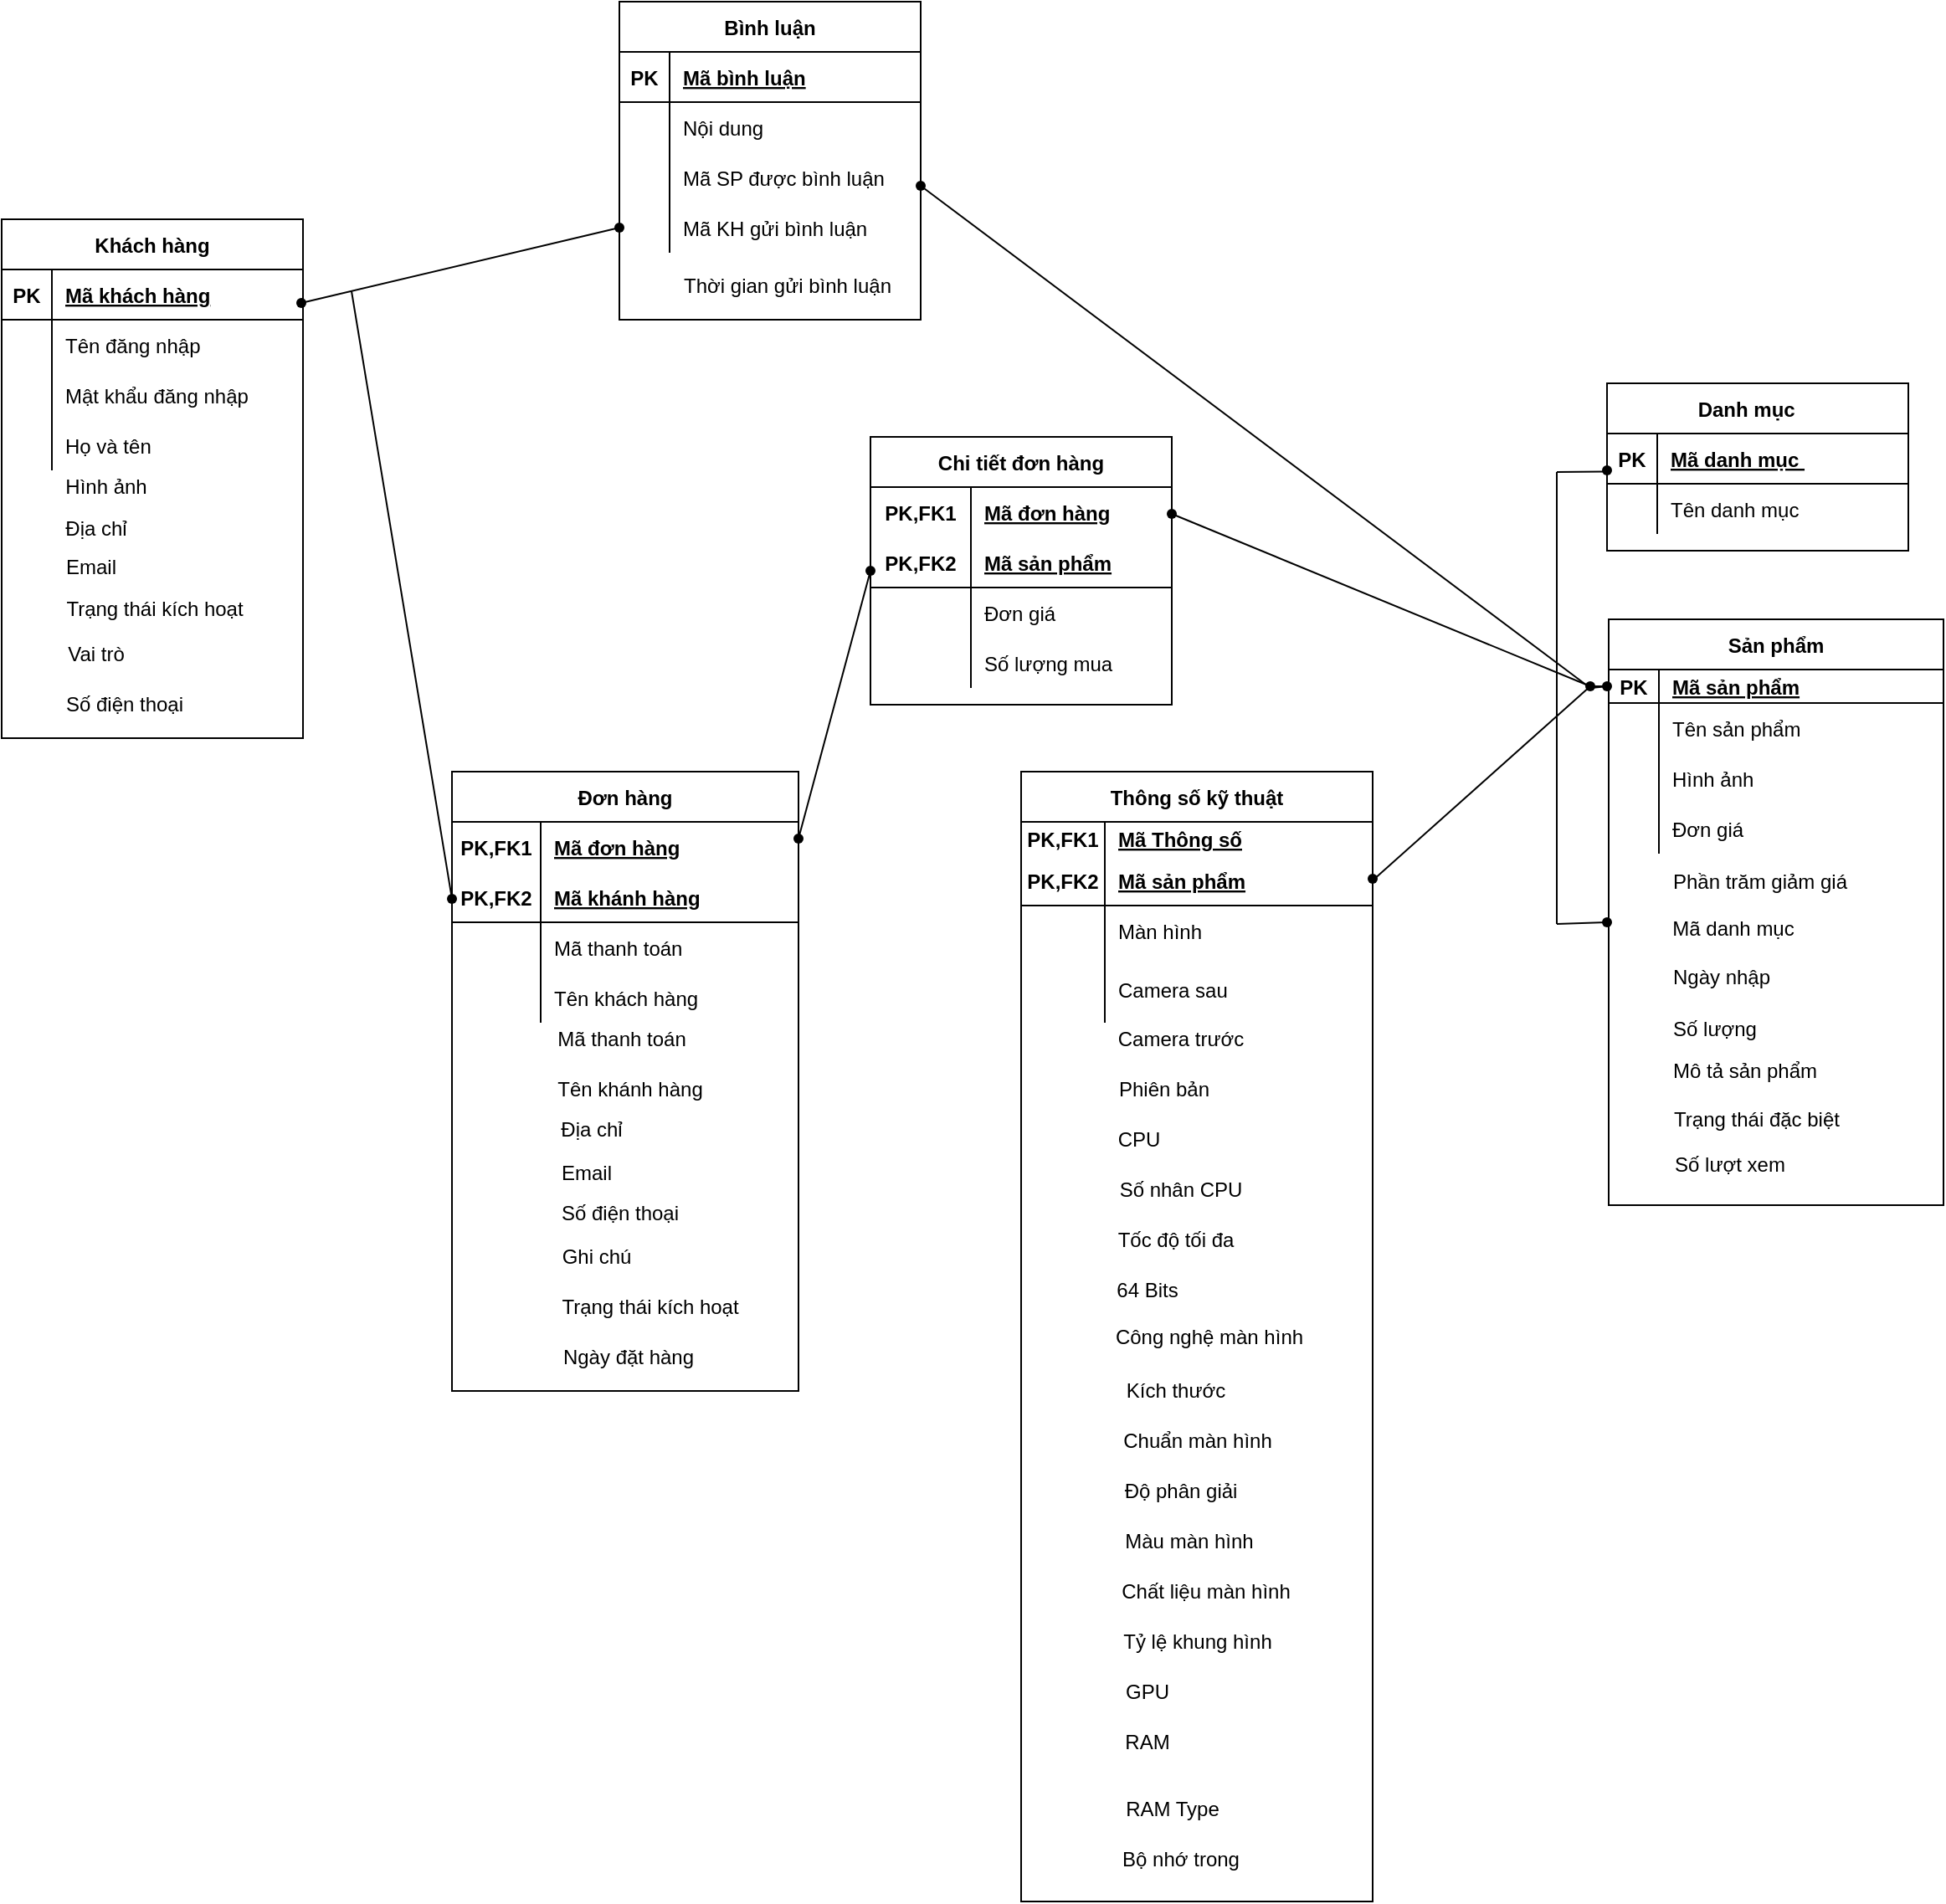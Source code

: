 <mxfile version="15.6.8" type="github"><diagram id="GGUj5eIi6p5LC9IgzSBA" name="Page-1"><mxGraphModel dx="2653" dy="881" grid="1" gridSize="10" guides="1" tooltips="1" connect="1" arrows="1" fold="1" page="1" pageScale="1" pageWidth="827" pageHeight="1169" math="0" shadow="0"><root><mxCell id="0"/><mxCell id="1" parent="0"/><mxCell id="laPyxiT6xSJ42g8x2N14-14" value="Thông số kỹ thuật" style="shape=table;startSize=30;container=1;collapsible=1;childLayout=tableLayout;fixedRows=1;rowLines=0;fontStyle=1;align=center;resizeLast=1;" parent="1" vertex="1"><mxGeometry x="-190" y="480" width="210" height="675" as="geometry"/></mxCell><mxCell id="laPyxiT6xSJ42g8x2N14-15" value="" style="shape=partialRectangle;collapsible=0;dropTarget=0;pointerEvents=0;fillColor=none;top=0;left=0;bottom=0;right=0;points=[[0,0.5],[1,0.5]];portConstraint=eastwest;" parent="laPyxiT6xSJ42g8x2N14-14" vertex="1"><mxGeometry y="30" width="210" height="20" as="geometry"/></mxCell><mxCell id="laPyxiT6xSJ42g8x2N14-16" value="PK,FK1" style="shape=partialRectangle;connectable=0;fillColor=none;top=0;left=0;bottom=0;right=0;fontStyle=1;overflow=hidden;" parent="laPyxiT6xSJ42g8x2N14-15" vertex="1"><mxGeometry width="50" height="20" as="geometry"><mxRectangle width="50" height="20" as="alternateBounds"/></mxGeometry></mxCell><mxCell id="laPyxiT6xSJ42g8x2N14-17" value="Mã Thông số" style="shape=partialRectangle;connectable=0;fillColor=none;top=0;left=0;bottom=0;right=0;align=left;spacingLeft=6;fontStyle=5;overflow=hidden;" parent="laPyxiT6xSJ42g8x2N14-15" vertex="1"><mxGeometry x="50" width="160" height="20" as="geometry"><mxRectangle width="160" height="20" as="alternateBounds"/></mxGeometry></mxCell><mxCell id="laPyxiT6xSJ42g8x2N14-18" value="" style="shape=partialRectangle;collapsible=0;dropTarget=0;pointerEvents=0;fillColor=none;top=0;left=0;bottom=1;right=0;points=[[0,0.5],[1,0.5]];portConstraint=eastwest;" parent="laPyxiT6xSJ42g8x2N14-14" vertex="1"><mxGeometry y="50" width="210" height="30" as="geometry"/></mxCell><mxCell id="laPyxiT6xSJ42g8x2N14-19" value="PK,FK2" style="shape=partialRectangle;connectable=0;fillColor=none;top=0;left=0;bottom=0;right=0;fontStyle=1;overflow=hidden;" parent="laPyxiT6xSJ42g8x2N14-18" vertex="1"><mxGeometry width="50" height="30" as="geometry"><mxRectangle width="50" height="30" as="alternateBounds"/></mxGeometry></mxCell><mxCell id="laPyxiT6xSJ42g8x2N14-20" value="Mã sản phẩm" style="shape=partialRectangle;connectable=0;fillColor=none;top=0;left=0;bottom=0;right=0;align=left;spacingLeft=6;fontStyle=5;overflow=hidden;" parent="laPyxiT6xSJ42g8x2N14-18" vertex="1"><mxGeometry x="50" width="160" height="30" as="geometry"><mxRectangle width="160" height="30" as="alternateBounds"/></mxGeometry></mxCell><mxCell id="laPyxiT6xSJ42g8x2N14-21" value="" style="shape=partialRectangle;collapsible=0;dropTarget=0;pointerEvents=0;fillColor=none;top=0;left=0;bottom=0;right=0;points=[[0,0.5],[1,0.5]];portConstraint=eastwest;" parent="laPyxiT6xSJ42g8x2N14-14" vertex="1"><mxGeometry y="80" width="210" height="30" as="geometry"/></mxCell><mxCell id="laPyxiT6xSJ42g8x2N14-22" value="" style="shape=partialRectangle;connectable=0;fillColor=none;top=0;left=0;bottom=0;right=0;editable=1;overflow=hidden;" parent="laPyxiT6xSJ42g8x2N14-21" vertex="1"><mxGeometry width="50" height="30" as="geometry"><mxRectangle width="50" height="30" as="alternateBounds"/></mxGeometry></mxCell><mxCell id="laPyxiT6xSJ42g8x2N14-23" value="Màn hình" style="shape=partialRectangle;connectable=0;fillColor=none;top=0;left=0;bottom=0;right=0;align=left;spacingLeft=6;overflow=hidden;" parent="laPyxiT6xSJ42g8x2N14-21" vertex="1"><mxGeometry x="50" width="160" height="30" as="geometry"><mxRectangle width="160" height="30" as="alternateBounds"/></mxGeometry></mxCell><mxCell id="laPyxiT6xSJ42g8x2N14-24" value="" style="shape=partialRectangle;collapsible=0;dropTarget=0;pointerEvents=0;fillColor=none;top=0;left=0;bottom=0;right=0;points=[[0,0.5],[1,0.5]];portConstraint=eastwest;" parent="laPyxiT6xSJ42g8x2N14-14" vertex="1"><mxGeometry y="110" width="210" height="40" as="geometry"/></mxCell><mxCell id="laPyxiT6xSJ42g8x2N14-25" value="" style="shape=partialRectangle;connectable=0;fillColor=none;top=0;left=0;bottom=0;right=0;editable=1;overflow=hidden;" parent="laPyxiT6xSJ42g8x2N14-24" vertex="1"><mxGeometry width="50" height="40" as="geometry"><mxRectangle width="50" height="40" as="alternateBounds"/></mxGeometry></mxCell><mxCell id="laPyxiT6xSJ42g8x2N14-26" value="Camera sau" style="shape=partialRectangle;connectable=0;fillColor=none;top=0;left=0;bottom=0;right=0;align=left;spacingLeft=6;overflow=hidden;" parent="laPyxiT6xSJ42g8x2N14-24" vertex="1"><mxGeometry x="50" width="160" height="40" as="geometry"><mxRectangle width="160" height="40" as="alternateBounds"/></mxGeometry></mxCell><mxCell id="laPyxiT6xSJ42g8x2N14-27" value="Danh mục    " style="shape=table;startSize=30;container=1;collapsible=1;childLayout=tableLayout;fixedRows=1;rowLines=0;fontStyle=1;align=center;resizeLast=1;" parent="1" vertex="1"><mxGeometry x="160" y="248" width="180" height="100" as="geometry"/></mxCell><mxCell id="laPyxiT6xSJ42g8x2N14-28" value="" style="shape=partialRectangle;collapsible=0;dropTarget=0;pointerEvents=0;fillColor=none;top=0;left=0;bottom=1;right=0;points=[[0,0.5],[1,0.5]];portConstraint=eastwest;" parent="laPyxiT6xSJ42g8x2N14-27" vertex="1"><mxGeometry y="30" width="180" height="30" as="geometry"/></mxCell><mxCell id="laPyxiT6xSJ42g8x2N14-29" value="PK" style="shape=partialRectangle;connectable=0;fillColor=none;top=0;left=0;bottom=0;right=0;fontStyle=1;overflow=hidden;" parent="laPyxiT6xSJ42g8x2N14-28" vertex="1"><mxGeometry width="30" height="30" as="geometry"><mxRectangle width="30" height="30" as="alternateBounds"/></mxGeometry></mxCell><mxCell id="laPyxiT6xSJ42g8x2N14-30" value="Mã danh mục " style="shape=partialRectangle;connectable=0;fillColor=none;top=0;left=0;bottom=0;right=0;align=left;spacingLeft=6;fontStyle=5;overflow=hidden;" parent="laPyxiT6xSJ42g8x2N14-28" vertex="1"><mxGeometry x="30" width="150" height="30" as="geometry"><mxRectangle width="150" height="30" as="alternateBounds"/></mxGeometry></mxCell><mxCell id="laPyxiT6xSJ42g8x2N14-31" value="" style="shape=partialRectangle;collapsible=0;dropTarget=0;pointerEvents=0;fillColor=none;top=0;left=0;bottom=0;right=0;points=[[0,0.5],[1,0.5]];portConstraint=eastwest;" parent="laPyxiT6xSJ42g8x2N14-27" vertex="1"><mxGeometry y="60" width="180" height="30" as="geometry"/></mxCell><mxCell id="laPyxiT6xSJ42g8x2N14-32" value="" style="shape=partialRectangle;connectable=0;fillColor=none;top=0;left=0;bottom=0;right=0;editable=1;overflow=hidden;" parent="laPyxiT6xSJ42g8x2N14-31" vertex="1"><mxGeometry width="30" height="30" as="geometry"><mxRectangle width="30" height="30" as="alternateBounds"/></mxGeometry></mxCell><mxCell id="laPyxiT6xSJ42g8x2N14-33" value="Tên danh mục" style="shape=partialRectangle;connectable=0;fillColor=none;top=0;left=0;bottom=0;right=0;align=left;spacingLeft=6;overflow=hidden;" parent="laPyxiT6xSJ42g8x2N14-31" vertex="1"><mxGeometry x="30" width="150" height="30" as="geometry"><mxRectangle width="150" height="30" as="alternateBounds"/></mxGeometry></mxCell><mxCell id="laPyxiT6xSJ42g8x2N14-40" value="Sản phẩm" style="shape=table;startSize=30;container=1;collapsible=1;childLayout=tableLayout;fixedRows=1;rowLines=0;fontStyle=1;align=center;resizeLast=1;" parent="1" vertex="1"><mxGeometry x="161" y="389" width="200" height="350" as="geometry"/></mxCell><mxCell id="laPyxiT6xSJ42g8x2N14-41" value="" style="shape=partialRectangle;collapsible=0;dropTarget=0;pointerEvents=0;fillColor=none;top=0;left=0;bottom=1;right=0;points=[[0,0.5],[1,0.5]];portConstraint=eastwest;" parent="laPyxiT6xSJ42g8x2N14-40" vertex="1"><mxGeometry y="30" width="200" height="20" as="geometry"/></mxCell><mxCell id="laPyxiT6xSJ42g8x2N14-42" value="PK" style="shape=partialRectangle;connectable=0;fillColor=none;top=0;left=0;bottom=0;right=0;fontStyle=1;overflow=hidden;" parent="laPyxiT6xSJ42g8x2N14-41" vertex="1"><mxGeometry width="30" height="20" as="geometry"><mxRectangle width="30" height="20" as="alternateBounds"/></mxGeometry></mxCell><mxCell id="laPyxiT6xSJ42g8x2N14-43" value="Mã sản phẩm" style="shape=partialRectangle;connectable=0;fillColor=none;top=0;left=0;bottom=0;right=0;align=left;spacingLeft=6;fontStyle=5;overflow=hidden;" parent="laPyxiT6xSJ42g8x2N14-41" vertex="1"><mxGeometry x="30" width="170" height="20" as="geometry"><mxRectangle width="170" height="20" as="alternateBounds"/></mxGeometry></mxCell><mxCell id="laPyxiT6xSJ42g8x2N14-44" value="" style="shape=partialRectangle;collapsible=0;dropTarget=0;pointerEvents=0;fillColor=none;top=0;left=0;bottom=0;right=0;points=[[0,0.5],[1,0.5]];portConstraint=eastwest;" parent="laPyxiT6xSJ42g8x2N14-40" vertex="1"><mxGeometry y="50" width="200" height="30" as="geometry"/></mxCell><mxCell id="laPyxiT6xSJ42g8x2N14-45" value="" style="shape=partialRectangle;connectable=0;fillColor=none;top=0;left=0;bottom=0;right=0;editable=1;overflow=hidden;" parent="laPyxiT6xSJ42g8x2N14-44" vertex="1"><mxGeometry width="30" height="30" as="geometry"><mxRectangle width="30" height="30" as="alternateBounds"/></mxGeometry></mxCell><mxCell id="laPyxiT6xSJ42g8x2N14-46" value="Tên sản phẩm " style="shape=partialRectangle;connectable=0;fillColor=none;top=0;left=0;bottom=0;right=0;align=left;spacingLeft=6;overflow=hidden;" parent="laPyxiT6xSJ42g8x2N14-44" vertex="1"><mxGeometry x="30" width="170" height="30" as="geometry"><mxRectangle width="170" height="30" as="alternateBounds"/></mxGeometry></mxCell><mxCell id="laPyxiT6xSJ42g8x2N14-47" value="" style="shape=partialRectangle;collapsible=0;dropTarget=0;pointerEvents=0;fillColor=none;top=0;left=0;bottom=0;right=0;points=[[0,0.5],[1,0.5]];portConstraint=eastwest;" parent="laPyxiT6xSJ42g8x2N14-40" vertex="1"><mxGeometry y="80" width="200" height="30" as="geometry"/></mxCell><mxCell id="laPyxiT6xSJ42g8x2N14-48" value="" style="shape=partialRectangle;connectable=0;fillColor=none;top=0;left=0;bottom=0;right=0;editable=1;overflow=hidden;" parent="laPyxiT6xSJ42g8x2N14-47" vertex="1"><mxGeometry width="30" height="30" as="geometry"><mxRectangle width="30" height="30" as="alternateBounds"/></mxGeometry></mxCell><mxCell id="laPyxiT6xSJ42g8x2N14-49" value="Hình ảnh" style="shape=partialRectangle;connectable=0;fillColor=none;top=0;left=0;bottom=0;right=0;align=left;spacingLeft=6;overflow=hidden;" parent="laPyxiT6xSJ42g8x2N14-47" vertex="1"><mxGeometry x="30" width="170" height="30" as="geometry"><mxRectangle width="170" height="30" as="alternateBounds"/></mxGeometry></mxCell><mxCell id="laPyxiT6xSJ42g8x2N14-50" value="" style="shape=partialRectangle;collapsible=0;dropTarget=0;pointerEvents=0;fillColor=none;top=0;left=0;bottom=0;right=0;points=[[0,0.5],[1,0.5]];portConstraint=eastwest;" parent="laPyxiT6xSJ42g8x2N14-40" vertex="1"><mxGeometry y="110" width="200" height="30" as="geometry"/></mxCell><mxCell id="laPyxiT6xSJ42g8x2N14-51" value="" style="shape=partialRectangle;connectable=0;fillColor=none;top=0;left=0;bottom=0;right=0;editable=1;overflow=hidden;" parent="laPyxiT6xSJ42g8x2N14-50" vertex="1"><mxGeometry width="30" height="30" as="geometry"><mxRectangle width="30" height="30" as="alternateBounds"/></mxGeometry></mxCell><mxCell id="laPyxiT6xSJ42g8x2N14-52" value="Đơn giá" style="shape=partialRectangle;connectable=0;fillColor=none;top=0;left=0;bottom=0;right=0;align=left;spacingLeft=6;overflow=hidden;" parent="laPyxiT6xSJ42g8x2N14-50" vertex="1"><mxGeometry x="30" width="170" height="30" as="geometry"><mxRectangle width="170" height="30" as="alternateBounds"/></mxGeometry></mxCell><mxCell id="laPyxiT6xSJ42g8x2N14-54" value="Phần trăm giảm giá" style="text;html=1;align=center;verticalAlign=middle;resizable=0;points=[];autosize=1;strokeColor=none;fillColor=none;" parent="1" vertex="1"><mxGeometry x="191" y="536" width="120" height="20" as="geometry"/></mxCell><mxCell id="laPyxiT6xSJ42g8x2N14-55" value="Mã danh mục" style="text;html=1;align=center;verticalAlign=middle;resizable=0;points=[];autosize=1;strokeColor=none;fillColor=none;" parent="1" vertex="1"><mxGeometry x="190" y="564" width="90" height="20" as="geometry"/></mxCell><mxCell id="laPyxiT6xSJ42g8x2N14-56" value="Ngày nhập" style="text;html=1;align=center;verticalAlign=middle;resizable=0;points=[];autosize=1;strokeColor=none;fillColor=none;" parent="1" vertex="1"><mxGeometry x="193" y="593" width="70" height="20" as="geometry"/></mxCell><mxCell id="laPyxiT6xSJ42g8x2N14-57" value="Mô tả sản phẩm" style="text;html=1;align=center;verticalAlign=middle;resizable=0;points=[];autosize=1;strokeColor=none;fillColor=none;" parent="1" vertex="1"><mxGeometry x="192" y="649" width="100" height="20" as="geometry"/></mxCell><mxCell id="laPyxiT6xSJ42g8x2N14-58" value="Trạng thái đặc biệt" style="text;html=1;align=center;verticalAlign=middle;resizable=0;points=[];autosize=1;strokeColor=none;fillColor=none;" parent="1" vertex="1"><mxGeometry x="194" y="678" width="110" height="20" as="geometry"/></mxCell><mxCell id="laPyxiT6xSJ42g8x2N14-60" value="Số lượt xem" style="text;html=1;align=center;verticalAlign=middle;resizable=0;points=[];autosize=1;strokeColor=none;fillColor=none;" parent="1" vertex="1"><mxGeometry x="193" y="705" width="80" height="20" as="geometry"/></mxCell><mxCell id="laPyxiT6xSJ42g8x2N14-61" value="Camera trước" style="text;html=1;align=center;verticalAlign=middle;resizable=0;points=[];autosize=1;strokeColor=none;fillColor=none;" parent="1" vertex="1"><mxGeometry x="-140" y="630" width="90" height="20" as="geometry"/></mxCell><mxCell id="laPyxiT6xSJ42g8x2N14-62" value="Phiên bản" style="text;html=1;align=center;verticalAlign=middle;resizable=0;points=[];autosize=1;strokeColor=none;fillColor=none;" parent="1" vertex="1"><mxGeometry x="-140" y="660" width="70" height="20" as="geometry"/></mxCell><mxCell id="laPyxiT6xSJ42g8x2N14-63" value="CPU" style="text;html=1;align=center;verticalAlign=middle;resizable=0;points=[];autosize=1;strokeColor=none;fillColor=none;" parent="1" vertex="1"><mxGeometry x="-140" y="690" width="40" height="20" as="geometry"/></mxCell><mxCell id="laPyxiT6xSJ42g8x2N14-64" value="Số nhân CPU" style="text;html=1;align=center;verticalAlign=middle;resizable=0;points=[];autosize=1;strokeColor=none;fillColor=none;" parent="1" vertex="1"><mxGeometry x="-140" y="720" width="90" height="20" as="geometry"/></mxCell><mxCell id="laPyxiT6xSJ42g8x2N14-65" value="Tốc độ tối đa" style="text;html=1;align=center;verticalAlign=middle;resizable=0;points=[];autosize=1;strokeColor=none;fillColor=none;" parent="1" vertex="1"><mxGeometry x="-143" y="750" width="90" height="20" as="geometry"/></mxCell><mxCell id="laPyxiT6xSJ42g8x2N14-66" value="64 Bits" style="text;html=1;align=center;verticalAlign=middle;resizable=0;points=[];autosize=1;strokeColor=none;fillColor=none;" parent="1" vertex="1"><mxGeometry x="-140" y="780" width="50" height="20" as="geometry"/></mxCell><mxCell id="laPyxiT6xSJ42g8x2N14-67" value="Công nghệ màn hình" style="text;html=1;align=center;verticalAlign=middle;resizable=0;points=[];autosize=1;strokeColor=none;fillColor=none;" parent="1" vertex="1"><mxGeometry x="-143" y="807.5" width="130" height="20" as="geometry"/></mxCell><mxCell id="laPyxiT6xSJ42g8x2N14-68" value="Kích thước" style="text;html=1;align=center;verticalAlign=middle;resizable=0;points=[];autosize=1;strokeColor=none;fillColor=none;" parent="1" vertex="1"><mxGeometry x="-133" y="840" width="70" height="20" as="geometry"/></mxCell><mxCell id="laPyxiT6xSJ42g8x2N14-69" value="Chuẩn màn hình" style="text;html=1;align=center;verticalAlign=middle;resizable=0;points=[];autosize=1;strokeColor=none;fillColor=none;" parent="1" vertex="1"><mxGeometry x="-135" y="870" width="100" height="20" as="geometry"/></mxCell><mxCell id="laPyxiT6xSJ42g8x2N14-70" value="Độ phân giải" style="text;html=1;align=center;verticalAlign=middle;resizable=0;points=[];autosize=1;strokeColor=none;fillColor=none;" parent="1" vertex="1"><mxGeometry x="-135" y="900" width="80" height="20" as="geometry"/></mxCell><mxCell id="laPyxiT6xSJ42g8x2N14-71" value="Màu màn hình" style="text;html=1;align=center;verticalAlign=middle;resizable=0;points=[];autosize=1;strokeColor=none;fillColor=none;" parent="1" vertex="1"><mxGeometry x="-135" y="930" width="90" height="20" as="geometry"/></mxCell><mxCell id="laPyxiT6xSJ42g8x2N14-72" value="Chất liệu màn hình" style="text;html=1;align=center;verticalAlign=middle;resizable=0;points=[];autosize=1;strokeColor=none;fillColor=none;" parent="1" vertex="1"><mxGeometry x="-140" y="960" width="120" height="20" as="geometry"/></mxCell><mxCell id="laPyxiT6xSJ42g8x2N14-73" value="Tỷ lệ khung hình" style="text;html=1;align=center;verticalAlign=middle;resizable=0;points=[];autosize=1;strokeColor=none;fillColor=none;" parent="1" vertex="1"><mxGeometry x="-135" y="990" width="100" height="20" as="geometry"/></mxCell><mxCell id="laPyxiT6xSJ42g8x2N14-74" value="GPU" style="text;html=1;align=center;verticalAlign=middle;resizable=0;points=[];autosize=1;strokeColor=none;fillColor=none;" parent="1" vertex="1"><mxGeometry x="-135" y="1020" width="40" height="20" as="geometry"/></mxCell><mxCell id="laPyxiT6xSJ42g8x2N14-75" value="RAM" style="text;html=1;align=center;verticalAlign=middle;resizable=0;points=[];autosize=1;strokeColor=none;fillColor=none;" parent="1" vertex="1"><mxGeometry x="-135" y="1050" width="40" height="20" as="geometry"/></mxCell><mxCell id="laPyxiT6xSJ42g8x2N14-76" value="RAM Type" style="text;html=1;align=center;verticalAlign=middle;resizable=0;points=[];autosize=1;strokeColor=none;fillColor=none;" parent="1" vertex="1"><mxGeometry x="-135" y="1090" width="70" height="20" as="geometry"/></mxCell><mxCell id="laPyxiT6xSJ42g8x2N14-77" value="Bộ nhớ trong" style="text;html=1;align=center;verticalAlign=middle;resizable=0;points=[];autosize=1;strokeColor=none;fillColor=none;" parent="1" vertex="1"><mxGeometry x="-140" y="1120" width="90" height="20" as="geometry"/></mxCell><mxCell id="laPyxiT6xSJ42g8x2N14-83" value="Khách hàng" style="shape=table;startSize=30;container=1;collapsible=1;childLayout=tableLayout;fixedRows=1;rowLines=0;fontStyle=1;align=center;resizeLast=1;" parent="1" vertex="1"><mxGeometry x="-799" y="150" width="180" height="310" as="geometry"><mxRectangle x="-100" y="50" width="100" height="30" as="alternateBounds"/></mxGeometry></mxCell><mxCell id="laPyxiT6xSJ42g8x2N14-84" value="" style="shape=partialRectangle;collapsible=0;dropTarget=0;pointerEvents=0;fillColor=none;top=0;left=0;bottom=1;right=0;points=[[0,0.5],[1,0.5]];portConstraint=eastwest;" parent="laPyxiT6xSJ42g8x2N14-83" vertex="1"><mxGeometry y="30" width="180" height="30" as="geometry"/></mxCell><mxCell id="laPyxiT6xSJ42g8x2N14-85" value="PK" style="shape=partialRectangle;connectable=0;fillColor=none;top=0;left=0;bottom=0;right=0;fontStyle=1;overflow=hidden;" parent="laPyxiT6xSJ42g8x2N14-84" vertex="1"><mxGeometry width="30" height="30" as="geometry"><mxRectangle width="30" height="30" as="alternateBounds"/></mxGeometry></mxCell><mxCell id="laPyxiT6xSJ42g8x2N14-86" value="Mã khách hàng" style="shape=partialRectangle;connectable=0;fillColor=none;top=0;left=0;bottom=0;right=0;align=left;spacingLeft=6;fontStyle=5;overflow=hidden;" parent="laPyxiT6xSJ42g8x2N14-84" vertex="1"><mxGeometry x="30" width="150" height="30" as="geometry"><mxRectangle width="150" height="30" as="alternateBounds"/></mxGeometry></mxCell><mxCell id="laPyxiT6xSJ42g8x2N14-87" value="" style="shape=partialRectangle;collapsible=0;dropTarget=0;pointerEvents=0;fillColor=none;top=0;left=0;bottom=0;right=0;points=[[0,0.5],[1,0.5]];portConstraint=eastwest;" parent="laPyxiT6xSJ42g8x2N14-83" vertex="1"><mxGeometry y="60" width="180" height="30" as="geometry"/></mxCell><mxCell id="laPyxiT6xSJ42g8x2N14-88" value="" style="shape=partialRectangle;connectable=0;fillColor=none;top=0;left=0;bottom=0;right=0;editable=1;overflow=hidden;" parent="laPyxiT6xSJ42g8x2N14-87" vertex="1"><mxGeometry width="30" height="30" as="geometry"><mxRectangle width="30" height="30" as="alternateBounds"/></mxGeometry></mxCell><mxCell id="laPyxiT6xSJ42g8x2N14-89" value="Tên đăng nhập" style="shape=partialRectangle;connectable=0;fillColor=none;top=0;left=0;bottom=0;right=0;align=left;spacingLeft=6;overflow=hidden;" parent="laPyxiT6xSJ42g8x2N14-87" vertex="1"><mxGeometry x="30" width="150" height="30" as="geometry"><mxRectangle width="150" height="30" as="alternateBounds"/></mxGeometry></mxCell><mxCell id="laPyxiT6xSJ42g8x2N14-90" value="" style="shape=partialRectangle;collapsible=0;dropTarget=0;pointerEvents=0;fillColor=none;top=0;left=0;bottom=0;right=0;points=[[0,0.5],[1,0.5]];portConstraint=eastwest;" parent="laPyxiT6xSJ42g8x2N14-83" vertex="1"><mxGeometry y="90" width="180" height="30" as="geometry"/></mxCell><mxCell id="laPyxiT6xSJ42g8x2N14-91" value="" style="shape=partialRectangle;connectable=0;fillColor=none;top=0;left=0;bottom=0;right=0;editable=1;overflow=hidden;" parent="laPyxiT6xSJ42g8x2N14-90" vertex="1"><mxGeometry width="30" height="30" as="geometry"><mxRectangle width="30" height="30" as="alternateBounds"/></mxGeometry></mxCell><mxCell id="laPyxiT6xSJ42g8x2N14-92" value="Mật khẩu đăng nhập" style="shape=partialRectangle;connectable=0;fillColor=none;top=0;left=0;bottom=0;right=0;align=left;spacingLeft=6;overflow=hidden;" parent="laPyxiT6xSJ42g8x2N14-90" vertex="1"><mxGeometry x="30" width="150" height="30" as="geometry"><mxRectangle width="150" height="30" as="alternateBounds"/></mxGeometry></mxCell><mxCell id="laPyxiT6xSJ42g8x2N14-93" value="" style="shape=partialRectangle;collapsible=0;dropTarget=0;pointerEvents=0;fillColor=none;top=0;left=0;bottom=0;right=0;points=[[0,0.5],[1,0.5]];portConstraint=eastwest;" parent="laPyxiT6xSJ42g8x2N14-83" vertex="1"><mxGeometry y="120" width="180" height="30" as="geometry"/></mxCell><mxCell id="laPyxiT6xSJ42g8x2N14-94" value="" style="shape=partialRectangle;connectable=0;fillColor=none;top=0;left=0;bottom=0;right=0;editable=1;overflow=hidden;" parent="laPyxiT6xSJ42g8x2N14-93" vertex="1"><mxGeometry width="30" height="30" as="geometry"><mxRectangle width="30" height="30" as="alternateBounds"/></mxGeometry></mxCell><mxCell id="laPyxiT6xSJ42g8x2N14-95" value="Họ và tên" style="shape=partialRectangle;connectable=0;fillColor=none;top=0;left=0;bottom=0;right=0;align=left;spacingLeft=6;overflow=hidden;" parent="laPyxiT6xSJ42g8x2N14-93" vertex="1"><mxGeometry x="30" width="150" height="30" as="geometry"><mxRectangle width="150" height="30" as="alternateBounds"/></mxGeometry></mxCell><mxCell id="laPyxiT6xSJ42g8x2N14-100" value="Hình ảnh" style="text;html=1;align=center;verticalAlign=middle;resizable=0;points=[];autosize=1;strokeColor=none;fillColor=none;" parent="1" vertex="1"><mxGeometry x="-767" y="300" width="60" height="20" as="geometry"/></mxCell><mxCell id="laPyxiT6xSJ42g8x2N14-101" value="Email" style="text;html=1;align=center;verticalAlign=middle;resizable=0;points=[];autosize=1;strokeColor=none;fillColor=none;" parent="1" vertex="1"><mxGeometry x="-771" y="348" width="50" height="20" as="geometry"/></mxCell><mxCell id="laPyxiT6xSJ42g8x2N14-102" value="Địa chỉ" style="text;html=1;align=center;verticalAlign=middle;resizable=0;points=[];autosize=1;strokeColor=none;fillColor=none;" parent="1" vertex="1"><mxGeometry x="-768" y="325" width="50" height="20" as="geometry"/></mxCell><mxCell id="laPyxiT6xSJ42g8x2N14-103" value="Trạng thái kích hoạt" style="text;html=1;align=center;verticalAlign=middle;resizable=0;points=[];autosize=1;strokeColor=none;fillColor=none;" parent="1" vertex="1"><mxGeometry x="-768" y="373" width="120" height="20" as="geometry"/></mxCell><mxCell id="laPyxiT6xSJ42g8x2N14-104" value="Vai trò" style="text;html=1;align=center;verticalAlign=middle;resizable=0;points=[];autosize=1;strokeColor=none;fillColor=none;" parent="1" vertex="1"><mxGeometry x="-768" y="400" width="50" height="20" as="geometry"/></mxCell><mxCell id="laPyxiT6xSJ42g8x2N14-105" value="Đơn hàng" style="shape=table;startSize=30;container=1;collapsible=1;childLayout=tableLayout;fixedRows=1;rowLines=0;fontStyle=1;align=center;resizeLast=1;" parent="1" vertex="1"><mxGeometry x="-530" y="480" width="207" height="370" as="geometry"/></mxCell><mxCell id="laPyxiT6xSJ42g8x2N14-106" value="" style="shape=partialRectangle;collapsible=0;dropTarget=0;pointerEvents=0;fillColor=none;top=0;left=0;bottom=0;right=0;points=[[0,0.5],[1,0.5]];portConstraint=eastwest;" parent="laPyxiT6xSJ42g8x2N14-105" vertex="1"><mxGeometry y="30" width="207" height="30" as="geometry"/></mxCell><mxCell id="laPyxiT6xSJ42g8x2N14-107" value="PK,FK1" style="shape=partialRectangle;connectable=0;fillColor=none;top=0;left=0;bottom=0;right=0;fontStyle=1;overflow=hidden;" parent="laPyxiT6xSJ42g8x2N14-106" vertex="1"><mxGeometry width="53" height="30" as="geometry"><mxRectangle width="53" height="30" as="alternateBounds"/></mxGeometry></mxCell><mxCell id="laPyxiT6xSJ42g8x2N14-108" value="Mã đơn hàng" style="shape=partialRectangle;connectable=0;fillColor=none;top=0;left=0;bottom=0;right=0;align=left;spacingLeft=6;fontStyle=5;overflow=hidden;" parent="laPyxiT6xSJ42g8x2N14-106" vertex="1"><mxGeometry x="53" width="154" height="30" as="geometry"><mxRectangle width="154" height="30" as="alternateBounds"/></mxGeometry></mxCell><mxCell id="laPyxiT6xSJ42g8x2N14-109" value="" style="shape=partialRectangle;collapsible=0;dropTarget=0;pointerEvents=0;fillColor=none;top=0;left=0;bottom=1;right=0;points=[[0,0.5],[1,0.5]];portConstraint=eastwest;" parent="laPyxiT6xSJ42g8x2N14-105" vertex="1"><mxGeometry y="60" width="207" height="30" as="geometry"/></mxCell><mxCell id="laPyxiT6xSJ42g8x2N14-110" value="PK,FK2" style="shape=partialRectangle;connectable=0;fillColor=none;top=0;left=0;bottom=0;right=0;fontStyle=1;overflow=hidden;" parent="laPyxiT6xSJ42g8x2N14-109" vertex="1"><mxGeometry width="53" height="30" as="geometry"><mxRectangle width="53" height="30" as="alternateBounds"/></mxGeometry></mxCell><mxCell id="laPyxiT6xSJ42g8x2N14-111" value="Mã khánh hàng" style="shape=partialRectangle;connectable=0;fillColor=none;top=0;left=0;bottom=0;right=0;align=left;spacingLeft=6;fontStyle=5;overflow=hidden;" parent="laPyxiT6xSJ42g8x2N14-109" vertex="1"><mxGeometry x="53" width="154" height="30" as="geometry"><mxRectangle width="154" height="30" as="alternateBounds"/></mxGeometry></mxCell><mxCell id="laPyxiT6xSJ42g8x2N14-112" value="" style="shape=partialRectangle;collapsible=0;dropTarget=0;pointerEvents=0;fillColor=none;top=0;left=0;bottom=0;right=0;points=[[0,0.5],[1,0.5]];portConstraint=eastwest;" parent="laPyxiT6xSJ42g8x2N14-105" vertex="1"><mxGeometry y="90" width="207" height="30" as="geometry"/></mxCell><mxCell id="laPyxiT6xSJ42g8x2N14-113" value="" style="shape=partialRectangle;connectable=0;fillColor=none;top=0;left=0;bottom=0;right=0;editable=1;overflow=hidden;" parent="laPyxiT6xSJ42g8x2N14-112" vertex="1"><mxGeometry width="53" height="30" as="geometry"><mxRectangle width="53" height="30" as="alternateBounds"/></mxGeometry></mxCell><mxCell id="laPyxiT6xSJ42g8x2N14-114" value="Mã thanh toán" style="shape=partialRectangle;connectable=0;fillColor=none;top=0;left=0;bottom=0;right=0;align=left;spacingLeft=6;overflow=hidden;" parent="laPyxiT6xSJ42g8x2N14-112" vertex="1"><mxGeometry x="53" width="154" height="30" as="geometry"><mxRectangle width="154" height="30" as="alternateBounds"/></mxGeometry></mxCell><mxCell id="laPyxiT6xSJ42g8x2N14-115" value="" style="shape=partialRectangle;collapsible=0;dropTarget=0;pointerEvents=0;fillColor=none;top=0;left=0;bottom=0;right=0;points=[[0,0.5],[1,0.5]];portConstraint=eastwest;" parent="laPyxiT6xSJ42g8x2N14-105" vertex="1"><mxGeometry y="120" width="207" height="30" as="geometry"/></mxCell><mxCell id="laPyxiT6xSJ42g8x2N14-116" value="" style="shape=partialRectangle;connectable=0;fillColor=none;top=0;left=0;bottom=0;right=0;editable=1;overflow=hidden;" parent="laPyxiT6xSJ42g8x2N14-115" vertex="1"><mxGeometry width="53" height="30" as="geometry"><mxRectangle width="53" height="30" as="alternateBounds"/></mxGeometry></mxCell><mxCell id="laPyxiT6xSJ42g8x2N14-117" value="Tên khách hàng" style="shape=partialRectangle;connectable=0;fillColor=none;top=0;left=0;bottom=0;right=0;align=left;spacingLeft=6;overflow=hidden;" parent="laPyxiT6xSJ42g8x2N14-115" vertex="1"><mxGeometry x="53" width="154" height="30" as="geometry"><mxRectangle width="154" height="30" as="alternateBounds"/></mxGeometry></mxCell><mxCell id="laPyxiT6xSJ42g8x2N14-118" value="Mã thanh toán" style="text;html=1;align=center;verticalAlign=middle;resizable=0;points=[];autosize=1;strokeColor=none;fillColor=none;" parent="1" vertex="1"><mxGeometry x="-474" y="630" width="90" height="20" as="geometry"/></mxCell><mxCell id="laPyxiT6xSJ42g8x2N14-119" value="Tên khánh hàng" style="text;html=1;align=center;verticalAlign=middle;resizable=0;points=[];autosize=1;strokeColor=none;fillColor=none;" parent="1" vertex="1"><mxGeometry x="-474" y="660" width="100" height="20" as="geometry"/></mxCell><mxCell id="laPyxiT6xSJ42g8x2N14-120" value="Địa chỉ" style="text;html=1;align=center;verticalAlign=middle;resizable=0;points=[];autosize=1;strokeColor=none;fillColor=none;" parent="1" vertex="1"><mxGeometry x="-472" y="684" width="50" height="20" as="geometry"/></mxCell><mxCell id="laPyxiT6xSJ42g8x2N14-121" value="Email" style="text;html=1;align=center;verticalAlign=middle;resizable=0;points=[];autosize=1;strokeColor=none;fillColor=none;" parent="1" vertex="1"><mxGeometry x="-475" y="710" width="50" height="20" as="geometry"/></mxCell><mxCell id="laPyxiT6xSJ42g8x2N14-122" value="Số điện thoại" style="text;html=1;align=center;verticalAlign=middle;resizable=0;points=[];autosize=1;strokeColor=none;fillColor=none;" parent="1" vertex="1"><mxGeometry x="-475" y="734" width="90" height="20" as="geometry"/></mxCell><mxCell id="laPyxiT6xSJ42g8x2N14-123" value="Ghi chú" style="text;html=1;align=center;verticalAlign=middle;resizable=0;points=[];autosize=1;strokeColor=none;fillColor=none;" parent="1" vertex="1"><mxGeometry x="-474" y="760" width="60" height="20" as="geometry"/></mxCell><mxCell id="laPyxiT6xSJ42g8x2N14-124" value="Trạng thái kích hoạt" style="text;html=1;align=center;verticalAlign=middle;resizable=0;points=[];autosize=1;strokeColor=none;fillColor=none;" parent="1" vertex="1"><mxGeometry x="-472" y="790" width="120" height="20" as="geometry"/></mxCell><mxCell id="laPyxiT6xSJ42g8x2N14-127" value="Ngày đặt hàng" style="text;html=1;align=center;verticalAlign=middle;resizable=0;points=[];autosize=1;strokeColor=none;fillColor=none;" parent="1" vertex="1"><mxGeometry x="-470" y="820" width="90" height="20" as="geometry"/></mxCell><mxCell id="laPyxiT6xSJ42g8x2N14-128" value="Chi tiết đơn hàng" style="shape=table;startSize=30;container=1;collapsible=1;childLayout=tableLayout;fixedRows=1;rowLines=0;fontStyle=1;align=center;resizeLast=1;" parent="1" vertex="1"><mxGeometry x="-280" y="280" width="180" height="160" as="geometry"/></mxCell><mxCell id="laPyxiT6xSJ42g8x2N14-129" value="" style="shape=partialRectangle;collapsible=0;dropTarget=0;pointerEvents=0;fillColor=none;top=0;left=0;bottom=0;right=0;points=[[0,0.5],[1,0.5]];portConstraint=eastwest;" parent="laPyxiT6xSJ42g8x2N14-128" vertex="1"><mxGeometry y="30" width="180" height="30" as="geometry"/></mxCell><mxCell id="laPyxiT6xSJ42g8x2N14-130" value="PK,FK1" style="shape=partialRectangle;connectable=0;fillColor=none;top=0;left=0;bottom=0;right=0;fontStyle=1;overflow=hidden;" parent="laPyxiT6xSJ42g8x2N14-129" vertex="1"><mxGeometry width="60" height="30" as="geometry"><mxRectangle width="60" height="30" as="alternateBounds"/></mxGeometry></mxCell><mxCell id="laPyxiT6xSJ42g8x2N14-131" value="Mã đơn hàng" style="shape=partialRectangle;connectable=0;fillColor=none;top=0;left=0;bottom=0;right=0;align=left;spacingLeft=6;fontStyle=5;overflow=hidden;" parent="laPyxiT6xSJ42g8x2N14-129" vertex="1"><mxGeometry x="60" width="120" height="30" as="geometry"><mxRectangle width="120" height="30" as="alternateBounds"/></mxGeometry></mxCell><mxCell id="laPyxiT6xSJ42g8x2N14-132" value="" style="shape=partialRectangle;collapsible=0;dropTarget=0;pointerEvents=0;fillColor=none;top=0;left=0;bottom=1;right=0;points=[[0,0.5],[1,0.5]];portConstraint=eastwest;" parent="laPyxiT6xSJ42g8x2N14-128" vertex="1"><mxGeometry y="60" width="180" height="30" as="geometry"/></mxCell><mxCell id="laPyxiT6xSJ42g8x2N14-133" value="PK,FK2" style="shape=partialRectangle;connectable=0;fillColor=none;top=0;left=0;bottom=0;right=0;fontStyle=1;overflow=hidden;" parent="laPyxiT6xSJ42g8x2N14-132" vertex="1"><mxGeometry width="60" height="30" as="geometry"><mxRectangle width="60" height="30" as="alternateBounds"/></mxGeometry></mxCell><mxCell id="laPyxiT6xSJ42g8x2N14-134" value="Mã sản phẩm" style="shape=partialRectangle;connectable=0;fillColor=none;top=0;left=0;bottom=0;right=0;align=left;spacingLeft=6;fontStyle=5;overflow=hidden;" parent="laPyxiT6xSJ42g8x2N14-132" vertex="1"><mxGeometry x="60" width="120" height="30" as="geometry"><mxRectangle width="120" height="30" as="alternateBounds"/></mxGeometry></mxCell><mxCell id="laPyxiT6xSJ42g8x2N14-135" value="" style="shape=partialRectangle;collapsible=0;dropTarget=0;pointerEvents=0;fillColor=none;top=0;left=0;bottom=0;right=0;points=[[0,0.5],[1,0.5]];portConstraint=eastwest;" parent="laPyxiT6xSJ42g8x2N14-128" vertex="1"><mxGeometry y="90" width="180" height="30" as="geometry"/></mxCell><mxCell id="laPyxiT6xSJ42g8x2N14-136" value="" style="shape=partialRectangle;connectable=0;fillColor=none;top=0;left=0;bottom=0;right=0;editable=1;overflow=hidden;" parent="laPyxiT6xSJ42g8x2N14-135" vertex="1"><mxGeometry width="60" height="30" as="geometry"><mxRectangle width="60" height="30" as="alternateBounds"/></mxGeometry></mxCell><mxCell id="laPyxiT6xSJ42g8x2N14-137" value="Đơn giá" style="shape=partialRectangle;connectable=0;fillColor=none;top=0;left=0;bottom=0;right=0;align=left;spacingLeft=6;overflow=hidden;" parent="laPyxiT6xSJ42g8x2N14-135" vertex="1"><mxGeometry x="60" width="120" height="30" as="geometry"><mxRectangle width="120" height="30" as="alternateBounds"/></mxGeometry></mxCell><mxCell id="laPyxiT6xSJ42g8x2N14-138" value="" style="shape=partialRectangle;collapsible=0;dropTarget=0;pointerEvents=0;fillColor=none;top=0;left=0;bottom=0;right=0;points=[[0,0.5],[1,0.5]];portConstraint=eastwest;" parent="laPyxiT6xSJ42g8x2N14-128" vertex="1"><mxGeometry y="120" width="180" height="30" as="geometry"/></mxCell><mxCell id="laPyxiT6xSJ42g8x2N14-139" value="" style="shape=partialRectangle;connectable=0;fillColor=none;top=0;left=0;bottom=0;right=0;editable=1;overflow=hidden;" parent="laPyxiT6xSJ42g8x2N14-138" vertex="1"><mxGeometry width="60" height="30" as="geometry"><mxRectangle width="60" height="30" as="alternateBounds"/></mxGeometry></mxCell><mxCell id="laPyxiT6xSJ42g8x2N14-140" value="Số lượng mua" style="shape=partialRectangle;connectable=0;fillColor=none;top=0;left=0;bottom=0;right=0;align=left;spacingLeft=6;overflow=hidden;" parent="laPyxiT6xSJ42g8x2N14-138" vertex="1"><mxGeometry x="60" width="120" height="30" as="geometry"><mxRectangle width="120" height="30" as="alternateBounds"/></mxGeometry></mxCell><mxCell id="laPyxiT6xSJ42g8x2N14-141" value="Bình luận" style="shape=table;startSize=30;container=1;collapsible=1;childLayout=tableLayout;fixedRows=1;rowLines=0;fontStyle=1;align=center;resizeLast=1;" parent="1" vertex="1"><mxGeometry x="-430" y="20" width="180" height="190" as="geometry"/></mxCell><mxCell id="laPyxiT6xSJ42g8x2N14-142" value="" style="shape=partialRectangle;collapsible=0;dropTarget=0;pointerEvents=0;fillColor=none;top=0;left=0;bottom=1;right=0;points=[[0,0.5],[1,0.5]];portConstraint=eastwest;" parent="laPyxiT6xSJ42g8x2N14-141" vertex="1"><mxGeometry y="30" width="180" height="30" as="geometry"/></mxCell><mxCell id="laPyxiT6xSJ42g8x2N14-143" value="PK" style="shape=partialRectangle;connectable=0;fillColor=none;top=0;left=0;bottom=0;right=0;fontStyle=1;overflow=hidden;" parent="laPyxiT6xSJ42g8x2N14-142" vertex="1"><mxGeometry width="30" height="30" as="geometry"><mxRectangle width="30" height="30" as="alternateBounds"/></mxGeometry></mxCell><mxCell id="laPyxiT6xSJ42g8x2N14-144" value="Mã bình luận" style="shape=partialRectangle;connectable=0;fillColor=none;top=0;left=0;bottom=0;right=0;align=left;spacingLeft=6;fontStyle=5;overflow=hidden;" parent="laPyxiT6xSJ42g8x2N14-142" vertex="1"><mxGeometry x="30" width="150" height="30" as="geometry"><mxRectangle width="150" height="30" as="alternateBounds"/></mxGeometry></mxCell><mxCell id="laPyxiT6xSJ42g8x2N14-145" value="" style="shape=partialRectangle;collapsible=0;dropTarget=0;pointerEvents=0;fillColor=none;top=0;left=0;bottom=0;right=0;points=[[0,0.5],[1,0.5]];portConstraint=eastwest;" parent="laPyxiT6xSJ42g8x2N14-141" vertex="1"><mxGeometry y="60" width="180" height="30" as="geometry"/></mxCell><mxCell id="laPyxiT6xSJ42g8x2N14-146" value="" style="shape=partialRectangle;connectable=0;fillColor=none;top=0;left=0;bottom=0;right=0;editable=1;overflow=hidden;" parent="laPyxiT6xSJ42g8x2N14-145" vertex="1"><mxGeometry width="30" height="30" as="geometry"><mxRectangle width="30" height="30" as="alternateBounds"/></mxGeometry></mxCell><mxCell id="laPyxiT6xSJ42g8x2N14-147" value="Nội dung" style="shape=partialRectangle;connectable=0;fillColor=none;top=0;left=0;bottom=0;right=0;align=left;spacingLeft=6;overflow=hidden;" parent="laPyxiT6xSJ42g8x2N14-145" vertex="1"><mxGeometry x="30" width="150" height="30" as="geometry"><mxRectangle width="150" height="30" as="alternateBounds"/></mxGeometry></mxCell><mxCell id="laPyxiT6xSJ42g8x2N14-148" value="" style="shape=partialRectangle;collapsible=0;dropTarget=0;pointerEvents=0;fillColor=none;top=0;left=0;bottom=0;right=0;points=[[0,0.5],[1,0.5]];portConstraint=eastwest;" parent="laPyxiT6xSJ42g8x2N14-141" vertex="1"><mxGeometry y="90" width="180" height="30" as="geometry"/></mxCell><mxCell id="laPyxiT6xSJ42g8x2N14-149" value="" style="shape=partialRectangle;connectable=0;fillColor=none;top=0;left=0;bottom=0;right=0;editable=1;overflow=hidden;" parent="laPyxiT6xSJ42g8x2N14-148" vertex="1"><mxGeometry width="30" height="30" as="geometry"><mxRectangle width="30" height="30" as="alternateBounds"/></mxGeometry></mxCell><mxCell id="laPyxiT6xSJ42g8x2N14-150" value="Mã SP được bình luận" style="shape=partialRectangle;connectable=0;fillColor=none;top=0;left=0;bottom=0;right=0;align=left;spacingLeft=6;overflow=hidden;" parent="laPyxiT6xSJ42g8x2N14-148" vertex="1"><mxGeometry x="30" width="150" height="30" as="geometry"><mxRectangle width="150" height="30" as="alternateBounds"/></mxGeometry></mxCell><mxCell id="laPyxiT6xSJ42g8x2N14-151" value="" style="shape=partialRectangle;collapsible=0;dropTarget=0;pointerEvents=0;fillColor=none;top=0;left=0;bottom=0;right=0;points=[[0,0.5],[1,0.5]];portConstraint=eastwest;" parent="laPyxiT6xSJ42g8x2N14-141" vertex="1"><mxGeometry y="120" width="180" height="30" as="geometry"/></mxCell><mxCell id="laPyxiT6xSJ42g8x2N14-152" value="" style="shape=partialRectangle;connectable=0;fillColor=none;top=0;left=0;bottom=0;right=0;editable=1;overflow=hidden;" parent="laPyxiT6xSJ42g8x2N14-151" vertex="1"><mxGeometry width="30" height="30" as="geometry"><mxRectangle width="30" height="30" as="alternateBounds"/></mxGeometry></mxCell><mxCell id="laPyxiT6xSJ42g8x2N14-153" value="Mã KH gửi bình luận" style="shape=partialRectangle;connectable=0;fillColor=none;top=0;left=0;bottom=0;right=0;align=left;spacingLeft=6;overflow=hidden;" parent="laPyxiT6xSJ42g8x2N14-151" vertex="1"><mxGeometry x="30" width="150" height="30" as="geometry"><mxRectangle width="150" height="30" as="alternateBounds"/></mxGeometry></mxCell><mxCell id="laPyxiT6xSJ42g8x2N14-154" value="Thời gian gửi bình luận" style="text;html=1;align=center;verticalAlign=middle;resizable=0;points=[];autosize=1;strokeColor=none;fillColor=none;" parent="1" vertex="1"><mxGeometry x="-400" y="180" width="140" height="20" as="geometry"/></mxCell><mxCell id="laPyxiT6xSJ42g8x2N14-156" value="Số điện thoại" style="text;html=1;align=center;verticalAlign=middle;resizable=0;points=[];autosize=1;strokeColor=none;fillColor=none;" parent="1" vertex="1"><mxGeometry x="-771" y="430" width="90" height="20" as="geometry"/></mxCell><mxCell id="xLdjuohVFFDIh-7ZK9ph-3" value="" style="endArrow=none;html=1;rounded=0;entryX=0;entryY=0.5;entryDx=0;entryDy=0;" parent="1" target="laPyxiT6xSJ42g8x2N14-151" edge="1"><mxGeometry width="50" height="50" relative="1" as="geometry"><mxPoint x="-620" y="200" as="sourcePoint"/><mxPoint x="-570" y="150" as="targetPoint"/></mxGeometry></mxCell><mxCell id="xLdjuohVFFDIh-7ZK9ph-4" value="" style="endArrow=none;html=1;rounded=0;entryX=0;entryY=0.5;entryDx=0;entryDy=0;startArrow=none;" parent="1" source="xLdjuohVFFDIh-7ZK9ph-27" edge="1"><mxGeometry width="50" height="50" relative="1" as="geometry"><mxPoint x="-590" y="193" as="sourcePoint"/><mxPoint x="-530" y="558" as="targetPoint"/></mxGeometry></mxCell><mxCell id="xLdjuohVFFDIh-7ZK9ph-5" value="" style="endArrow=none;html=1;rounded=0;entryX=0;entryY=0.5;entryDx=0;entryDy=0;startArrow=none;" parent="1" source="xLdjuohVFFDIh-7ZK9ph-32" target="laPyxiT6xSJ42g8x2N14-132" edge="1"><mxGeometry width="50" height="50" relative="1" as="geometry"><mxPoint x="-323" y="530" as="sourcePoint"/><mxPoint x="-273" y="480" as="targetPoint"/></mxGeometry></mxCell><mxCell id="xLdjuohVFFDIh-7ZK9ph-6" value="" style="endArrow=none;html=1;rounded=0;exitX=1;exitY=0.5;exitDx=0;exitDy=0;" parent="1" source="laPyxiT6xSJ42g8x2N14-18" target="xLdjuohVFFDIh-7ZK9ph-19" edge="1"><mxGeometry width="50" height="50" relative="1" as="geometry"><mxPoint x="20" y="556" as="sourcePoint"/><mxPoint x="150" y="429" as="targetPoint"/></mxGeometry></mxCell><mxCell id="xLdjuohVFFDIh-7ZK9ph-7" value="" style="endArrow=none;html=1;rounded=0;entryX=-0.01;entryY=0.76;entryDx=0;entryDy=0;entryPerimeter=0;" parent="1" target="laPyxiT6xSJ42g8x2N14-28" edge="1"><mxGeometry width="50" height="50" relative="1" as="geometry"><mxPoint x="130" y="301" as="sourcePoint"/><mxPoint x="140" y="390" as="targetPoint"/></mxGeometry></mxCell><mxCell id="xLdjuohVFFDIh-7ZK9ph-8" value="" style="endArrow=none;html=1;rounded=0;" parent="1" edge="1"><mxGeometry width="50" height="50" relative="1" as="geometry"><mxPoint x="130" y="571" as="sourcePoint"/><mxPoint x="130" y="301" as="targetPoint"/></mxGeometry></mxCell><mxCell id="xLdjuohVFFDIh-7ZK9ph-9" value="" style="endArrow=none;html=1;rounded=0;startArrow=none;" parent="1" source="xLdjuohVFFDIh-7ZK9ph-12" edge="1"><mxGeometry width="50" height="50" relative="1" as="geometry"><mxPoint x="130" y="571" as="sourcePoint"/><mxPoint x="160" y="570" as="targetPoint"/></mxGeometry></mxCell><mxCell id="xLdjuohVFFDIh-7ZK9ph-11" value="Số lượng" style="text;html=1;align=center;verticalAlign=middle;resizable=0;points=[];autosize=1;strokeColor=none;fillColor=none;" parent="1" vertex="1"><mxGeometry x="189" y="624" width="70" height="20" as="geometry"/></mxCell><mxCell id="xLdjuohVFFDIh-7ZK9ph-12" value="" style="shape=waypoint;sketch=0;fillStyle=solid;size=6;pointerEvents=1;points=[];fillColor=none;resizable=0;rotatable=0;perimeter=centerPerimeter;snapToPoint=1;" parent="1" vertex="1"><mxGeometry x="140" y="550" width="40" height="40" as="geometry"/></mxCell><mxCell id="xLdjuohVFFDIh-7ZK9ph-13" value="" style="endArrow=none;html=1;rounded=0;" parent="1" target="xLdjuohVFFDIh-7ZK9ph-12" edge="1"><mxGeometry width="50" height="50" relative="1" as="geometry"><mxPoint x="130" y="571" as="sourcePoint"/><mxPoint x="160" y="570" as="targetPoint"/></mxGeometry></mxCell><mxCell id="xLdjuohVFFDIh-7ZK9ph-14" value="" style="shape=waypoint;sketch=0;fillStyle=solid;size=6;pointerEvents=1;points=[];fillColor=none;resizable=0;rotatable=0;perimeter=centerPerimeter;snapToPoint=1;" parent="1" vertex="1"><mxGeometry x="140" y="280" width="40" height="40" as="geometry"/></mxCell><mxCell id="xLdjuohVFFDIh-7ZK9ph-15" value="" style="endArrow=none;html=1;rounded=0;startArrow=none;" parent="1" source="xLdjuohVFFDIh-7ZK9ph-19" edge="1"><mxGeometry width="50" height="50" relative="1" as="geometry"><mxPoint x="-100" y="325" as="sourcePoint"/><mxPoint x="150" y="430" as="targetPoint"/></mxGeometry></mxCell><mxCell id="xLdjuohVFFDIh-7ZK9ph-16" value="" style="endArrow=none;html=1;rounded=0;" parent="1" edge="1"><mxGeometry width="50" height="50" relative="1" as="geometry"><mxPoint x="-250" y="130" as="sourcePoint"/><mxPoint x="150" y="430" as="targetPoint"/></mxGeometry></mxCell><mxCell id="xLdjuohVFFDIh-7ZK9ph-18" value="" style="endArrow=none;html=1;rounded=0;entryX=0;entryY=0.5;entryDx=0;entryDy=0;" parent="1" target="laPyxiT6xSJ42g8x2N14-41" edge="1"><mxGeometry width="50" height="50" relative="1" as="geometry"><mxPoint x="150" y="430" as="sourcePoint"/><mxPoint x="200" y="380" as="targetPoint"/></mxGeometry></mxCell><mxCell id="xLdjuohVFFDIh-7ZK9ph-19" value="" style="shape=waypoint;sketch=0;fillStyle=solid;size=6;pointerEvents=1;points=[];fillColor=none;resizable=0;rotatable=0;perimeter=centerPerimeter;snapToPoint=1;" parent="1" vertex="1"><mxGeometry x="130" y="409" width="40" height="40" as="geometry"/></mxCell><mxCell id="xLdjuohVFFDIh-7ZK9ph-20" value="" style="endArrow=none;html=1;rounded=0;startArrow=none;" parent="1" source="xLdjuohVFFDIh-7ZK9ph-22" target="xLdjuohVFFDIh-7ZK9ph-19" edge="1"><mxGeometry width="50" height="50" relative="1" as="geometry"><mxPoint x="-100" y="325" as="sourcePoint"/><mxPoint x="150" y="430.0" as="targetPoint"/></mxGeometry></mxCell><mxCell id="xLdjuohVFFDIh-7ZK9ph-22" value="" style="shape=waypoint;sketch=0;fillStyle=solid;size=6;pointerEvents=1;points=[];fillColor=none;resizable=0;rotatable=0;perimeter=centerPerimeter;snapToPoint=1;" parent="1" vertex="1"><mxGeometry x="140" y="409" width="40" height="40" as="geometry"/></mxCell><mxCell id="xLdjuohVFFDIh-7ZK9ph-23" value="" style="endArrow=none;html=1;rounded=0;startArrow=none;" parent="1" source="xLdjuohVFFDIh-7ZK9ph-37" edge="1"><mxGeometry width="50" height="50" relative="1" as="geometry"><mxPoint x="-100" y="325" as="sourcePoint"/><mxPoint x="150" y="429" as="targetPoint"/></mxGeometry></mxCell><mxCell id="xLdjuohVFFDIh-7ZK9ph-25" value="" style="shape=waypoint;sketch=0;fillStyle=solid;size=6;pointerEvents=1;points=[];fillColor=none;resizable=0;rotatable=0;perimeter=centerPerimeter;snapToPoint=1;" parent="1" vertex="1"><mxGeometry x="-640" y="180" width="40" height="40" as="geometry"/></mxCell><mxCell id="xLdjuohVFFDIh-7ZK9ph-26" value="" style="endArrow=none;html=1;rounded=0;entryDx=0;entryDy=0;" parent="1" target="xLdjuohVFFDIh-7ZK9ph-25" edge="1"><mxGeometry width="50" height="50" relative="1" as="geometry"><mxPoint x="-619" y="200" as="sourcePoint"/><mxPoint x="-530" y="555" as="targetPoint"/></mxGeometry></mxCell><mxCell id="xLdjuohVFFDIh-7ZK9ph-27" value="" style="shape=waypoint;sketch=0;fillStyle=solid;size=6;pointerEvents=1;points=[];fillColor=none;resizable=0;rotatable=0;perimeter=centerPerimeter;snapToPoint=1;" parent="1" vertex="1"><mxGeometry x="-550" y="536" width="40" height="40" as="geometry"/></mxCell><mxCell id="xLdjuohVFFDIh-7ZK9ph-28" value="" style="endArrow=none;html=1;rounded=0;entryDx=0;entryDy=0;startArrow=none;" parent="1" target="xLdjuohVFFDIh-7ZK9ph-27" edge="1"><mxGeometry width="50" height="50" relative="1" as="geometry"><mxPoint x="-590" y="193" as="sourcePoint"/><mxPoint x="-530" y="558" as="targetPoint"/></mxGeometry></mxCell><mxCell id="xLdjuohVFFDIh-7ZK9ph-29" value="" style="shape=waypoint;sketch=0;fillStyle=solid;size=6;pointerEvents=1;points=[];fillColor=none;resizable=0;rotatable=0;perimeter=centerPerimeter;snapToPoint=1;" parent="1" vertex="1"><mxGeometry x="-450" y="135" width="40" height="40" as="geometry"/></mxCell><mxCell id="xLdjuohVFFDIh-7ZK9ph-30" value="" style="shape=waypoint;sketch=0;fillStyle=solid;size=6;pointerEvents=1;points=[];fillColor=none;resizable=0;rotatable=0;perimeter=centerPerimeter;snapToPoint=1;" parent="1" vertex="1"><mxGeometry x="-343" y="500" width="40" height="40" as="geometry"/></mxCell><mxCell id="xLdjuohVFFDIh-7ZK9ph-31" value="" style="endArrow=none;html=1;rounded=0;entryDx=0;entryDy=0;" parent="1" target="xLdjuohVFFDIh-7ZK9ph-30" edge="1"><mxGeometry width="50" height="50" relative="1" as="geometry"><mxPoint x="-323" y="530" as="sourcePoint"/><mxPoint x="-280" y="355" as="targetPoint"/></mxGeometry></mxCell><mxCell id="xLdjuohVFFDIh-7ZK9ph-32" value="" style="shape=waypoint;sketch=0;fillStyle=solid;size=6;pointerEvents=1;points=[];fillColor=none;resizable=0;rotatable=0;perimeter=centerPerimeter;snapToPoint=1;" parent="1" vertex="1"><mxGeometry x="-300" y="340" width="40" height="40" as="geometry"/></mxCell><mxCell id="xLdjuohVFFDIh-7ZK9ph-33" value="" style="endArrow=none;html=1;rounded=0;entryDx=0;entryDy=0;startArrow=none;" parent="1" source="xLdjuohVFFDIh-7ZK9ph-30" target="xLdjuohVFFDIh-7ZK9ph-32" edge="1"><mxGeometry width="50" height="50" relative="1" as="geometry"><mxPoint x="-323" y="520" as="sourcePoint"/><mxPoint x="-280" y="355" as="targetPoint"/></mxGeometry></mxCell><mxCell id="xLdjuohVFFDIh-7ZK9ph-36" value="" style="shape=waypoint;sketch=0;fillStyle=solid;size=6;pointerEvents=1;points=[];fillColor=none;resizable=0;rotatable=0;perimeter=centerPerimeter;snapToPoint=1;" parent="1" vertex="1"><mxGeometry x="-270" y="110" width="40" height="40" as="geometry"/></mxCell><mxCell id="xLdjuohVFFDIh-7ZK9ph-37" value="" style="shape=waypoint;sketch=0;fillStyle=solid;size=6;pointerEvents=1;points=[];fillColor=none;resizable=0;rotatable=0;perimeter=centerPerimeter;snapToPoint=1;" parent="1" vertex="1"><mxGeometry x="-120" y="306" width="40" height="40" as="geometry"/></mxCell><mxCell id="xLdjuohVFFDIh-7ZK9ph-38" value="" style="endArrow=none;html=1;rounded=0;" parent="1" target="xLdjuohVFFDIh-7ZK9ph-37" edge="1"><mxGeometry width="50" height="50" relative="1" as="geometry"><mxPoint x="-100" y="325" as="sourcePoint"/><mxPoint x="150" y="429" as="targetPoint"/></mxGeometry></mxCell><mxCell id="xLdjuohVFFDIh-7ZK9ph-39" value="" style="shape=waypoint;sketch=0;fillStyle=solid;size=6;pointerEvents=1;points=[];fillColor=none;resizable=0;rotatable=0;perimeter=centerPerimeter;snapToPoint=1;" parent="1" vertex="1"><mxGeometry y="524" width="40" height="40" as="geometry"/></mxCell></root></mxGraphModel></diagram></mxfile>